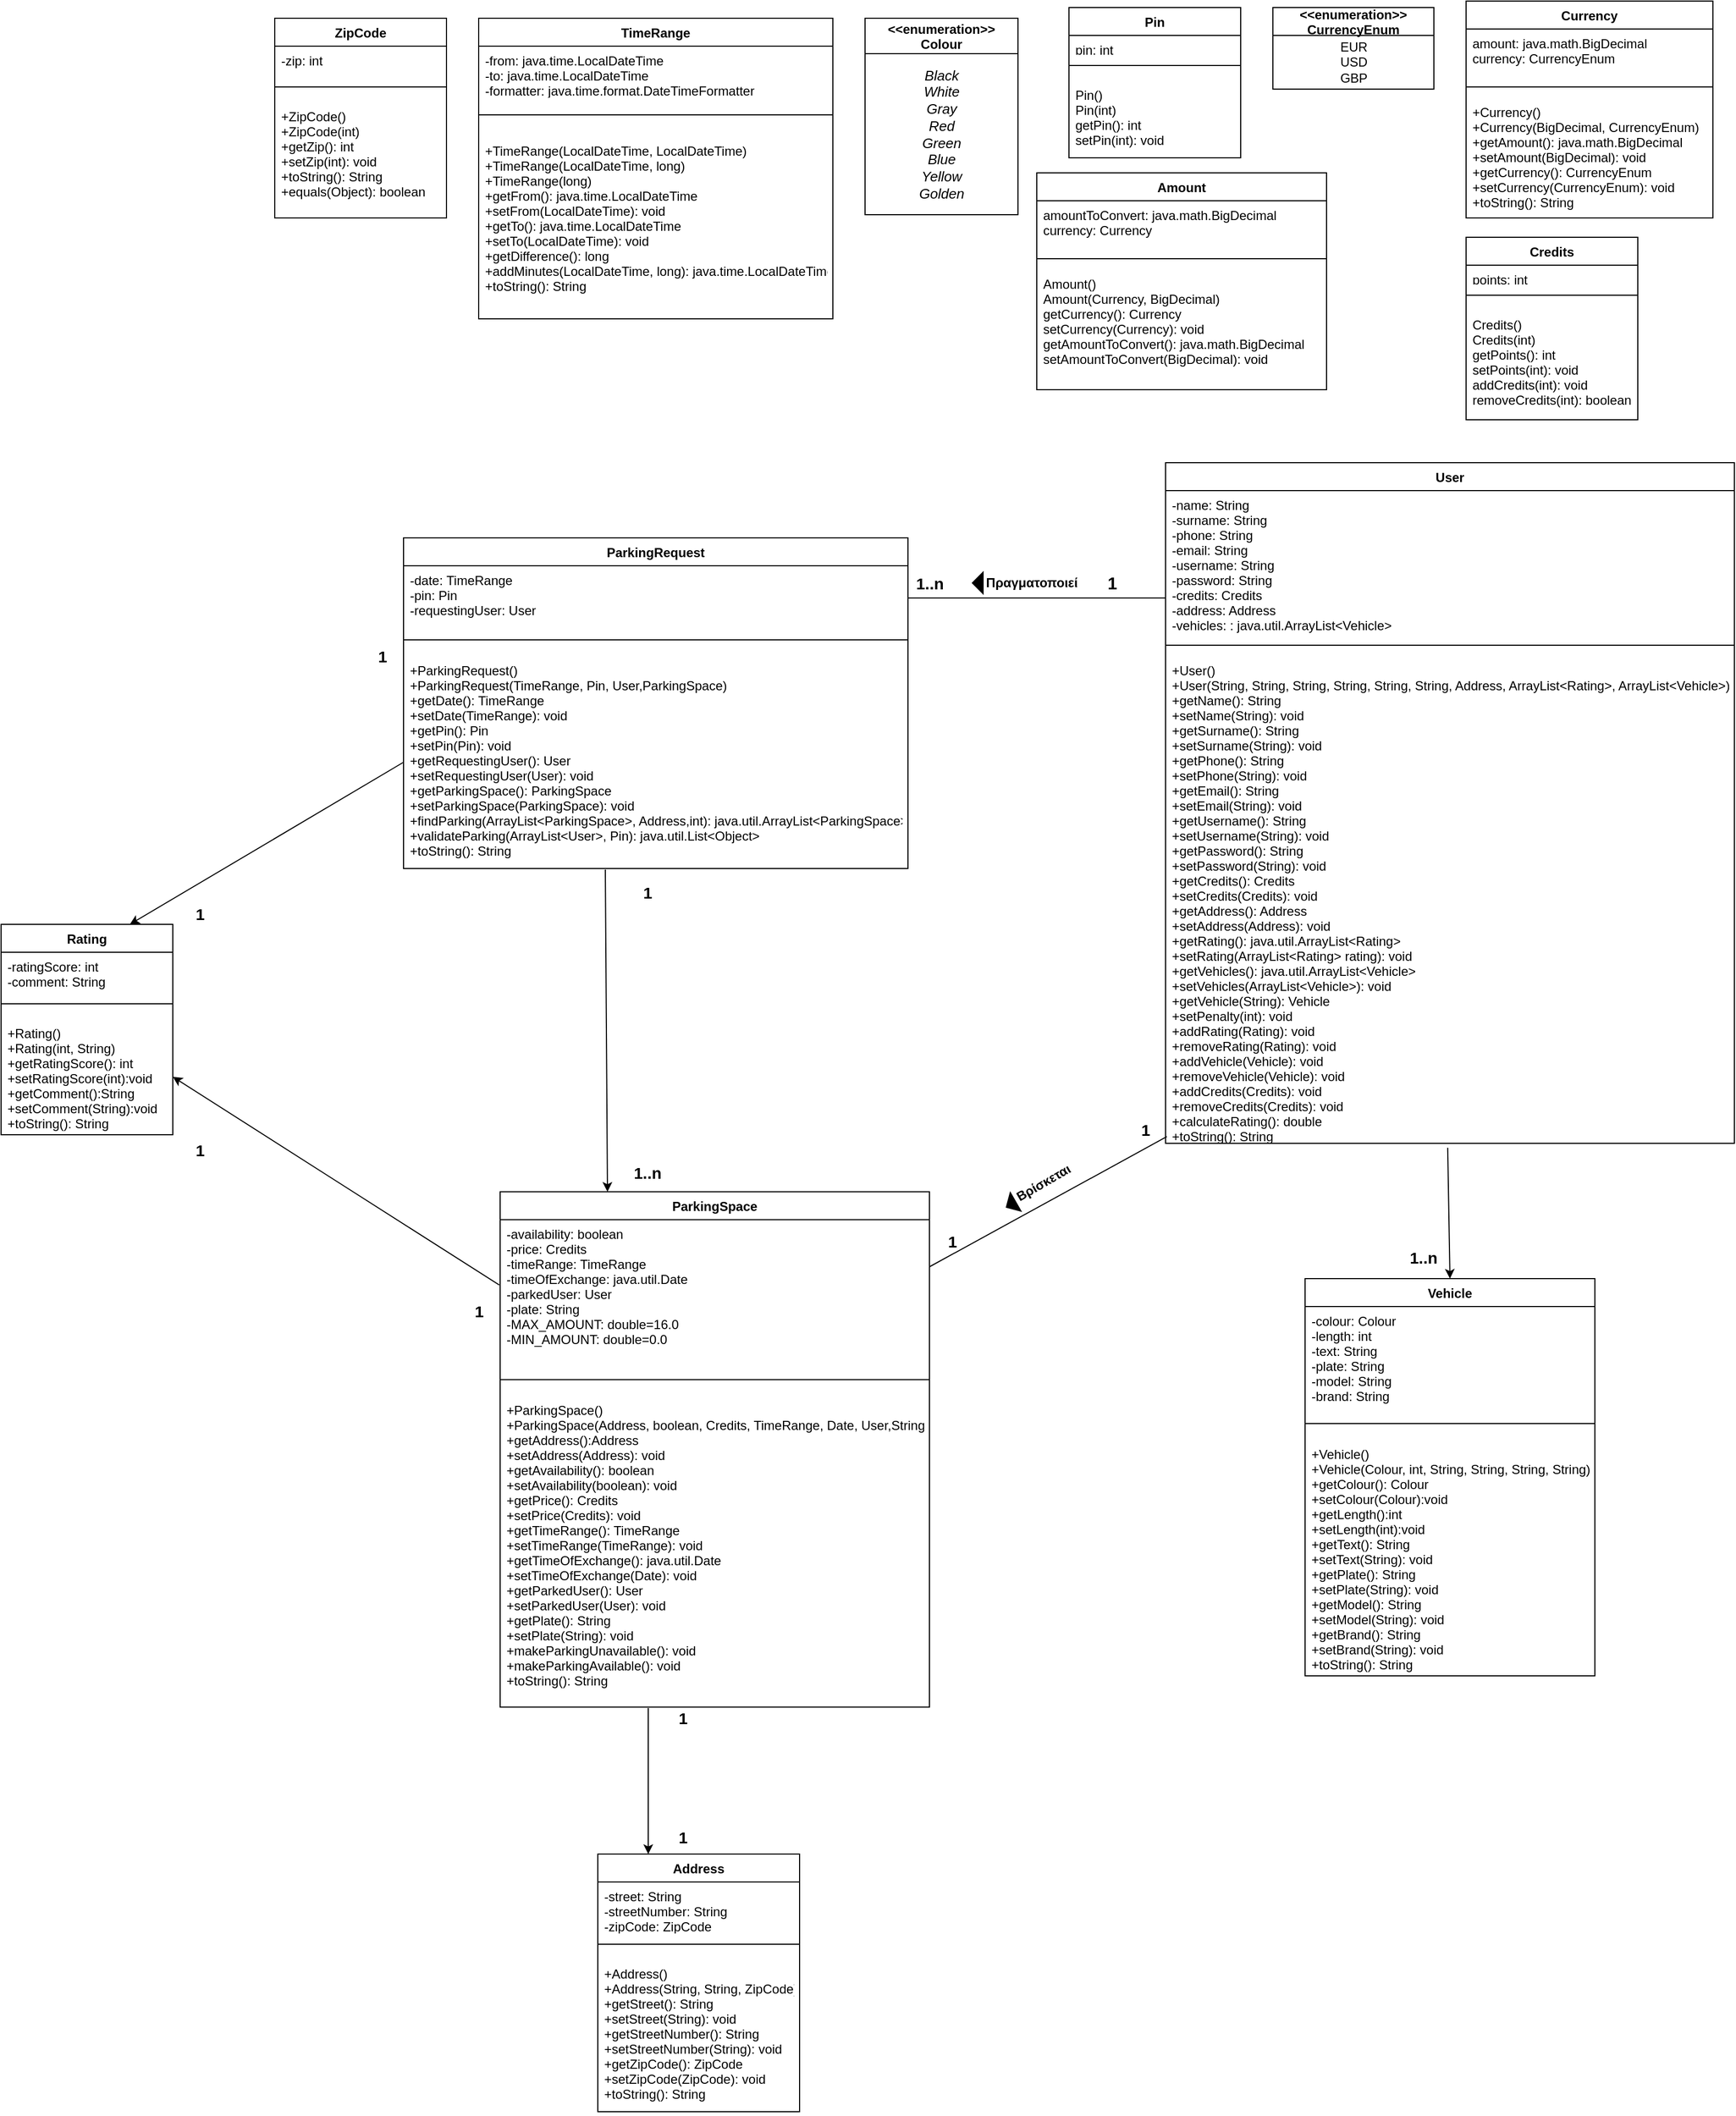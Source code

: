 <mxfile version="13.0.9" type="device"><diagram id="p3vNR0Fv5aj7oPeQbguR" name="Page-1"><mxGraphModel dx="2476" dy="1999" grid="1" gridSize="10" guides="1" tooltips="1" connect="1" arrows="1" fold="1" page="1" pageScale="1" pageWidth="850" pageHeight="1100" math="0" shadow="0"><root><mxCell id="0"/><mxCell id="1" parent="0"/><mxCell id="v4aZU96CFd5ZNHS0oLwa-34" value="&lt;b&gt;&lt;font style=&quot;font-size: 15px&quot;&gt;1..n&lt;/font&gt;&lt;/b&gt;" style="text;html=1;align=center;verticalAlign=middle;resizable=0;points=[];autosize=1;" parent="1" vertex="1"><mxGeometry x="740" y="1150" width="40" height="20" as="geometry"/></mxCell><mxCell id="LqJQof9iBtTErvLX_hmt-10" value="&lt;b&gt;&lt;font style=&quot;font-size: 15px&quot;&gt;1&lt;/font&gt;&lt;/b&gt;" style="text;html=1;align=center;verticalAlign=middle;resizable=0;points=[];autosize=1;" parent="1" vertex="1"><mxGeometry x="311" y="1135" width="20" height="20" as="geometry"/></mxCell><mxCell id="LqJQof9iBtTErvLX_hmt-11" value="&lt;b&gt;&lt;font style=&quot;font-size: 15px&quot;&gt;1&lt;/font&gt;&lt;/b&gt;" style="text;html=1;align=center;verticalAlign=middle;resizable=0;points=[];autosize=1;" parent="1" vertex="1"><mxGeometry x="491" y="1031" width="20" height="20" as="geometry"/></mxCell><mxCell id="LqJQof9iBtTErvLX_hmt-15" value="" style="line;strokeWidth=1;fillColor=none;align=left;verticalAlign=middle;spacingTop=-1;spacingLeft=3;spacingRight=3;rotatable=0;labelPosition=right;points=[];portConstraint=eastwest;" parent="1" vertex="1"><mxGeometry x="280" y="542" width="240" height="8" as="geometry"/></mxCell><mxCell id="LqJQof9iBtTErvLX_hmt-18" value="&lt;b&gt;&lt;font style=&quot;font-size: 15px&quot;&gt;1..n&lt;/font&gt;&lt;/b&gt;" style="text;html=1;align=center;verticalAlign=middle;resizable=0;points=[];autosize=1;" parent="1" vertex="1"><mxGeometry x="280" y="522" width="40" height="20" as="geometry"/></mxCell><mxCell id="LqJQof9iBtTErvLX_hmt-19" value="&lt;b&gt;&lt;font style=&quot;font-size: 16px&quot;&gt;1&lt;/font&gt;&lt;/b&gt;" style="text;html=1;align=center;verticalAlign=middle;resizable=0;points=[];autosize=1;" parent="1" vertex="1"><mxGeometry x="460" y="522" width="20" height="20" as="geometry"/></mxCell><mxCell id="LqJQof9iBtTErvLX_hmt-20" value="&lt;b&gt;&lt;font style=&quot;font-size: 15px&quot;&gt;1..n&lt;/font&gt;&lt;/b&gt;" style="text;html=1;align=center;verticalAlign=middle;resizable=0;points=[];autosize=1;" parent="1" vertex="1"><mxGeometry x="17.02" y="1070.56" width="40" height="20" as="geometry"/></mxCell><mxCell id="LqJQof9iBtTErvLX_hmt-21" value="&lt;b&gt;&lt;font style=&quot;font-size: 15px&quot;&gt;1&lt;/font&gt;&lt;/b&gt;" style="text;html=1;align=center;verticalAlign=middle;resizable=0;points=[];autosize=1;" parent="1" vertex="1"><mxGeometry x="27.02" y="810" width="20" height="20" as="geometry"/></mxCell><mxCell id="LqJQof9iBtTErvLX_hmt-30" value="&lt;b&gt;&lt;font style=&quot;font-size: 15px&quot;&gt;1&lt;/font&gt;&lt;/b&gt;" style="text;html=1;align=center;verticalAlign=middle;resizable=0;points=[];autosize=1;" parent="1" vertex="1"><mxGeometry x="-220" y="590" width="20" height="20" as="geometry"/></mxCell><mxCell id="LqJQof9iBtTErvLX_hmt-31" value="&lt;b&gt;&lt;font style=&quot;font-size: 15px&quot;&gt;1&lt;/font&gt;&lt;/b&gt;" style="text;html=1;align=center;verticalAlign=middle;resizable=0;points=[];autosize=1;" parent="1" vertex="1"><mxGeometry x="-390" y="830" width="20" height="20" as="geometry"/></mxCell><mxCell id="LqJQof9iBtTErvLX_hmt-32" value="&lt;b&gt;&lt;font style=&quot;font-size: 15px&quot;&gt;1&lt;/font&gt;&lt;/b&gt;" style="text;html=1;align=center;verticalAlign=middle;resizable=0;points=[];autosize=1;" parent="1" vertex="1"><mxGeometry x="-130" y="1200" width="20" height="20" as="geometry"/></mxCell><mxCell id="LqJQof9iBtTErvLX_hmt-33" value="&lt;b&gt;&lt;font style=&quot;font-size: 15px&quot;&gt;1&lt;/font&gt;&lt;/b&gt;" style="text;html=1;align=center;verticalAlign=middle;resizable=0;points=[];autosize=1;" parent="1" vertex="1"><mxGeometry x="-390" y="1050" width="20" height="20" as="geometry"/></mxCell><mxCell id="Aq8ZXx-2QTbzWO9Frv2s-4" value="" style="triangle;whiteSpace=wrap;html=1;fillColor=#000000;rotation=-180;" parent="1" vertex="1"><mxGeometry x="340" y="522" width="10" height="20" as="geometry"/></mxCell><mxCell id="Aq8ZXx-2QTbzWO9Frv2s-64" value="" style="triangle;whiteSpace=wrap;html=1;fillColor=#000000;rotation=-210;" parent="1" vertex="1"><mxGeometry x="371" y="1101" width="10" height="20" as="geometry"/></mxCell><mxCell id="fqLon7t8Yph5JEadHTQB-1" value="&lt;span&gt;Βρίσκεται&lt;/span&gt;" style="text;html=1;align=center;verticalAlign=middle;resizable=0;points=[];autosize=1;fontStyle=1;rotation=-30;" parent="1" vertex="1"><mxGeometry x="371" y="1081" width="70" height="20" as="geometry"/></mxCell><mxCell id="fqLon7t8Yph5JEadHTQB-2" value="&lt;b&gt;Πραγματοποιεί&lt;/b&gt;" style="text;html=1;align=center;verticalAlign=middle;resizable=0;points=[];autosize=1;" parent="1" vertex="1"><mxGeometry x="345" y="522" width="100" height="20" as="geometry"/></mxCell><mxCell id="b9Xdf4xjI-s_StyLAPyC-5" value="" style="endArrow=none;html=1;entryX=0.001;entryY=0.784;entryDx=0;entryDy=0;entryPerimeter=0;" parent="1" edge="1"><mxGeometry width="50" height="50" relative="1" as="geometry"><mxPoint x="300" y="1169" as="sourcePoint"/><mxPoint x="521.22" y="1047.736" as="targetPoint"/></mxGeometry></mxCell><mxCell id="mvHhUkwIFX9d07_08Vv9-27" value="User" style="swimlane;fontStyle=1;align=center;verticalAlign=top;childLayout=stackLayout;horizontal=1;startSize=26;horizontalStack=0;resizeParent=1;resizeParentMax=0;resizeLast=0;collapsible=1;marginBottom=0;" parent="1" vertex="1"><mxGeometry x="520" y="420" width="530" height="634" as="geometry"/></mxCell><mxCell id="mvHhUkwIFX9d07_08Vv9-28" value="-name: String&#10;-surname: String&#10;-phone: String&#10;-email: String&#10;-username: String&#10;-password: String&#10;-credits: Credits&#10;-address: Address&#10;-vehicles: : java.util.ArrayList&lt;Vehicle&gt;&#10;" style="text;strokeColor=none;fillColor=none;align=left;verticalAlign=top;spacingLeft=4;spacingRight=4;overflow=hidden;rotatable=0;points=[[0,0.5],[1,0.5]];portConstraint=eastwest;" parent="mvHhUkwIFX9d07_08Vv9-27" vertex="1"><mxGeometry y="26" width="530" height="134" as="geometry"/></mxCell><mxCell id="mvHhUkwIFX9d07_08Vv9-29" value="" style="line;strokeWidth=1;fillColor=none;align=left;verticalAlign=middle;spacingTop=-1;spacingLeft=3;spacingRight=3;rotatable=0;labelPosition=right;points=[];portConstraint=eastwest;" parent="mvHhUkwIFX9d07_08Vv9-27" vertex="1"><mxGeometry y="160" width="530" height="20" as="geometry"/></mxCell><mxCell id="mvHhUkwIFX9d07_08Vv9-30" value="+User()&#10;+User(String, String, String, String, String, String, Address, ArrayList&lt;Rating&gt;, ArrayList&lt;Vehicle&gt;)&#10;+getName(): String&#10;+setName(String): void&#10;+getSurname(): String&#10;+setSurname(String): void&#10;+getPhone(): String&#10;+setPhone(String): void&#10;+getEmail(): String&#10;+setEmail(String): void&#10;+getUsername(): String&#10;+setUsername(String): void&#10;+getPassword(): String&#10;+setPassword(String): void&#10;+getCredits(): Credits&#10;+setCredits(Credits): void&#10;+getAddress(): Address&#10;+setAddress(Address): void&#10;+getRating(): java.util.ArrayList&lt;Rating&gt;&#10;+setRating(ArrayList&lt;Rating&gt; rating): void&#10;+getVehicles(): java.util.ArrayList&lt;Vehicle&gt;&#10;+setVehicles(ArrayList&lt;Vehicle&gt;): void&#10;+getVehicle(String): Vehicle&#10;+setPenalty(int): void&#10;+addRating(Rating): void&#10;+removeRating(Rating): void&#10;+addVehicle(Vehicle): void&#10;+removeVehicle(Vehicle): void&#10;+addCredits(Credits): void&#10;+removeCredits(Credits): void&#10;+calculateRating(): double&#10;+toString(): String" style="text;strokeColor=none;fillColor=none;align=left;verticalAlign=top;spacingLeft=4;spacingRight=4;overflow=hidden;rotatable=0;points=[[0,0.5],[1,0.5]];portConstraint=eastwest;" parent="mvHhUkwIFX9d07_08Vv9-27" vertex="1"><mxGeometry y="180" width="530" height="454" as="geometry"/></mxCell><mxCell id="mvHhUkwIFX9d07_08Vv9-5" value="Vehicle" style="swimlane;fontStyle=1;align=center;verticalAlign=top;childLayout=stackLayout;horizontal=1;startSize=26;horizontalStack=0;resizeParent=1;resizeParentMax=0;resizeLast=0;collapsible=1;marginBottom=0;" parent="1" vertex="1"><mxGeometry x="650" y="1180" width="270" height="370" as="geometry"/></mxCell><mxCell id="mvHhUkwIFX9d07_08Vv9-6" value="-colour: Colour&#10;-length: int&#10;-text: String&#10;-plate: String&#10;-model: String&#10;-brand: String" style="text;strokeColor=none;fillColor=none;align=left;verticalAlign=top;spacingLeft=4;spacingRight=4;overflow=hidden;rotatable=0;points=[[0,0.5],[1,0.5]];portConstraint=eastwest;" parent="mvHhUkwIFX9d07_08Vv9-5" vertex="1"><mxGeometry y="26" width="270" height="94" as="geometry"/></mxCell><mxCell id="mvHhUkwIFX9d07_08Vv9-7" value="" style="line;strokeWidth=1;fillColor=none;align=left;verticalAlign=middle;spacingTop=-1;spacingLeft=3;spacingRight=3;rotatable=0;labelPosition=right;points=[];portConstraint=eastwest;" parent="mvHhUkwIFX9d07_08Vv9-5" vertex="1"><mxGeometry y="120" width="270" height="30" as="geometry"/></mxCell><mxCell id="mvHhUkwIFX9d07_08Vv9-8" value="+Vehicle()&#10;+Vehicle(Colour, int, String, String, String, String)&#10;+getColour(): Colour&#10;+setColour(Colour):void&#10;+getLength():int&#10;+setLength(int):void&#10;+getText(): String&#10;+setText(String): void&#10;+getPlate(): String&#10;+setPlate(String): void&#10;+getModel(): String&#10;+setModel(String): void&#10;+getBrand(): String&#10;+setBrand(String): void&#10;+toString(): String&#10;" style="text;strokeColor=none;fillColor=none;align=left;verticalAlign=top;spacingLeft=4;spacingRight=4;overflow=hidden;rotatable=0;points=[[0,0.5],[1,0.5]];portConstraint=eastwest;" parent="mvHhUkwIFX9d07_08Vv9-5" vertex="1"><mxGeometry y="150" width="270" height="220" as="geometry"/></mxCell><mxCell id="mvHhUkwIFX9d07_08Vv9-22" value="ParkingRequest" style="swimlane;fontStyle=1;align=center;verticalAlign=top;childLayout=stackLayout;horizontal=1;startSize=26;horizontalStack=0;resizeParent=1;resizeParentMax=0;resizeLast=0;collapsible=1;marginBottom=0;" parent="1" vertex="1"><mxGeometry x="-190" y="490" width="470" height="308" as="geometry"/></mxCell><mxCell id="mvHhUkwIFX9d07_08Vv9-23" value="-date: TimeRange&#10;-pin: Pin&#10;-requestingUser: User&#10;" style="text;strokeColor=none;fillColor=none;align=left;verticalAlign=top;spacingLeft=4;spacingRight=4;overflow=hidden;rotatable=0;points=[[0,0.5],[1,0.5]];portConstraint=eastwest;" parent="mvHhUkwIFX9d07_08Vv9-22" vertex="1"><mxGeometry y="26" width="470" height="54" as="geometry"/></mxCell><mxCell id="mvHhUkwIFX9d07_08Vv9-24" value="" style="line;strokeWidth=1;fillColor=none;align=left;verticalAlign=middle;spacingTop=-1;spacingLeft=3;spacingRight=3;rotatable=0;labelPosition=right;points=[];portConstraint=eastwest;" parent="mvHhUkwIFX9d07_08Vv9-22" vertex="1"><mxGeometry y="80" width="470" height="30" as="geometry"/></mxCell><mxCell id="mvHhUkwIFX9d07_08Vv9-25" value="+ParkingRequest()&#10;+ParkingRequest(TimeRange, Pin, User,ParkingSpace)&#10;+getDate(): TimeRange&#10;+setDate(TimeRange): void&#10;+getPin(): Pin&#10;+setPin(Pin): void&#10;+getRequestingUser(): User&#10;+setRequestingUser(User): void &#10;+getParkingSpace(): ParkingSpace&#10;+setParkingSpace(ParkingSpace): void&#10;+findParking(ArrayList&lt;ParkingSpace&gt;, Address,int): java.util.ArrayList&lt;ParkingSpace&gt;&#10;+validateParking(ArrayList&lt;User&gt;, Pin): java.util.List&lt;Object&gt;&#10;+toString(): String" style="text;strokeColor=none;fillColor=none;align=left;verticalAlign=top;spacingLeft=4;spacingRight=4;overflow=hidden;rotatable=0;points=[[0,0.5],[1,0.5]];portConstraint=eastwest;" parent="mvHhUkwIFX9d07_08Vv9-22" vertex="1"><mxGeometry y="110" width="470" height="198" as="geometry"/></mxCell><mxCell id="mvHhUkwIFX9d07_08Vv9-13" value="ParkingSpace" style="swimlane;fontStyle=1;align=center;verticalAlign=top;childLayout=stackLayout;horizontal=1;startSize=26;horizontalStack=0;resizeParent=1;resizeParentMax=0;resizeLast=0;collapsible=1;marginBottom=0;" parent="1" vertex="1"><mxGeometry x="-100" y="1099.12" width="400" height="480" as="geometry"/></mxCell><mxCell id="mvHhUkwIFX9d07_08Vv9-14" value="-availability: boolean&#10;-price: Credits&#10;-timeRange: TimeRange&#10;-timeOfExchange: java.util.Date&#10;-parkedUser: User&#10;-plate: String&#10;-MAX_AMOUNT: double=16.0&#10;-MIN_AMOUNT: double=0.0&#10;" style="text;strokeColor=none;fillColor=none;align=left;verticalAlign=top;spacingLeft=4;spacingRight=4;overflow=hidden;rotatable=0;points=[[0,0.5],[1,0.5]];portConstraint=eastwest;" parent="mvHhUkwIFX9d07_08Vv9-13" vertex="1"><mxGeometry y="26" width="400" height="134" as="geometry"/></mxCell><mxCell id="mvHhUkwIFX9d07_08Vv9-15" value="" style="line;strokeWidth=1;fillColor=none;align=left;verticalAlign=middle;spacingTop=-1;spacingLeft=3;spacingRight=3;rotatable=0;labelPosition=right;points=[];portConstraint=eastwest;" parent="mvHhUkwIFX9d07_08Vv9-13" vertex="1"><mxGeometry y="160" width="400" height="30" as="geometry"/></mxCell><mxCell id="mvHhUkwIFX9d07_08Vv9-16" value="+ParkingSpace()&#10;+ParkingSpace(Address, boolean, Credits, TimeRange, Date, User,String)&#10;+getAddress():Address&#10;+setAddress(Address): void&#10;+getAvailability(): boolean&#10;+setAvailability(boolean): void&#10;+getPrice(): Credits&#10;+setPrice(Credits): void&#10;+getTimeRange(): TimeRange&#10;+setTimeRange(TimeRange): void&#10;+getTimeOfExchange(): java.util.Date&#10;+setTimeOfExchange(Date): void&#10;+getParkedUser(): User&#10;+setParkedUser(User): void&#10;+getPlate(): String&#10;+setPlate(String): void&#10;+makeParkingUnavailable(): void&#10;+makeParkingAvailable(): void&#10;+toString(): String&#10;" style="text;strokeColor=none;fillColor=none;align=left;verticalAlign=top;spacingLeft=4;spacingRight=4;overflow=hidden;rotatable=0;points=[[0,0.5],[1,0.5]];portConstraint=eastwest;" parent="mvHhUkwIFX9d07_08Vv9-13" vertex="1"><mxGeometry y="190" width="400" height="290" as="geometry"/></mxCell><mxCell id="mvHhUkwIFX9d07_08Vv9-1" value="Rating" style="swimlane;fontStyle=1;align=center;verticalAlign=top;childLayout=stackLayout;horizontal=1;startSize=26;horizontalStack=0;resizeParent=1;resizeParentMax=0;resizeLast=0;collapsible=1;marginBottom=0;" parent="1" vertex="1"><mxGeometry x="-565" y="850" width="160" height="196" as="geometry"/></mxCell><mxCell id="mvHhUkwIFX9d07_08Vv9-2" value="-ratingScore: int&#10;-comment: String" style="text;strokeColor=none;fillColor=none;align=left;verticalAlign=top;spacingLeft=4;spacingRight=4;overflow=hidden;rotatable=0;points=[[0,0.5],[1,0.5]];portConstraint=eastwest;" parent="mvHhUkwIFX9d07_08Vv9-1" vertex="1"><mxGeometry y="26" width="160" height="34" as="geometry"/></mxCell><mxCell id="mvHhUkwIFX9d07_08Vv9-3" value="" style="line;strokeWidth=1;fillColor=none;align=left;verticalAlign=middle;spacingTop=-1;spacingLeft=3;spacingRight=3;rotatable=0;labelPosition=right;points=[];portConstraint=eastwest;" parent="mvHhUkwIFX9d07_08Vv9-1" vertex="1"><mxGeometry y="60" width="160" height="28" as="geometry"/></mxCell><mxCell id="mvHhUkwIFX9d07_08Vv9-4" value="+Rating()&#10;+Rating(int, String)&#10;+getRatingScore(): int&#10;+setRatingScore(int):void&#10;+getComment():String&#10;+setComment(String):void&#10;+toString(): String" style="text;strokeColor=none;fillColor=none;align=left;verticalAlign=top;spacingLeft=4;spacingRight=4;overflow=hidden;rotatable=0;points=[[0,0.5],[1,0.5]];portConstraint=eastwest;" parent="mvHhUkwIFX9d07_08Vv9-1" vertex="1"><mxGeometry y="88" width="160" height="108" as="geometry"/></mxCell><mxCell id="GnwVWwSwwC5JHZbm8ETu-1" value="ZipCode" style="swimlane;fontStyle=1;align=center;verticalAlign=top;childLayout=stackLayout;horizontal=1;startSize=26;horizontalStack=0;resizeParent=1;resizeParentMax=0;resizeLast=0;collapsible=1;marginBottom=0;" parent="1" vertex="1"><mxGeometry x="-310" y="6" width="160" height="186" as="geometry"/></mxCell><mxCell id="GnwVWwSwwC5JHZbm8ETu-2" value="-zip: int" style="text;strokeColor=none;fillColor=none;align=left;verticalAlign=top;spacingLeft=4;spacingRight=4;overflow=hidden;rotatable=0;points=[[0,0.5],[1,0.5]];portConstraint=eastwest;" parent="GnwVWwSwwC5JHZbm8ETu-1" vertex="1"><mxGeometry y="26" width="160" height="24" as="geometry"/></mxCell><mxCell id="GnwVWwSwwC5JHZbm8ETu-3" value="" style="line;strokeWidth=1;fillColor=none;align=left;verticalAlign=middle;spacingTop=-1;spacingLeft=3;spacingRight=3;rotatable=0;labelPosition=right;points=[];portConstraint=eastwest;" parent="GnwVWwSwwC5JHZbm8ETu-1" vertex="1"><mxGeometry y="50" width="160" height="28" as="geometry"/></mxCell><mxCell id="GnwVWwSwwC5JHZbm8ETu-4" value="+ZipCode()&#10;+ZipCode(int)&#10;+getZip(): int&#10;+setZip(int): void&#10;+toString(): String&#10;+equals(Object): boolean" style="text;strokeColor=none;fillColor=none;align=left;verticalAlign=top;spacingLeft=4;spacingRight=4;overflow=hidden;rotatable=0;points=[[0,0.5],[1,0.5]];portConstraint=eastwest;" parent="GnwVWwSwwC5JHZbm8ETu-1" vertex="1"><mxGeometry y="78" width="160" height="108" as="geometry"/></mxCell><mxCell id="GnwVWwSwwC5JHZbm8ETu-5" value="TimeRange" style="swimlane;fontStyle=1;align=center;verticalAlign=top;childLayout=stackLayout;horizontal=1;startSize=26;horizontalStack=0;resizeParent=1;resizeParentMax=0;resizeLast=0;collapsible=1;marginBottom=0;" parent="1" vertex="1"><mxGeometry x="-120" y="6" width="330" height="280" as="geometry"/></mxCell><mxCell id="GnwVWwSwwC5JHZbm8ETu-6" value="-from: java.time.LocalDateTime&#10;-to: java.time.LocalDateTime&#10;-formatter: java.time.format.DateTimeFormatter" style="text;strokeColor=none;fillColor=none;align=left;verticalAlign=top;spacingLeft=4;spacingRight=4;overflow=hidden;rotatable=0;points=[[0,0.5],[1,0.5]];portConstraint=eastwest;" parent="GnwVWwSwwC5JHZbm8ETu-5" vertex="1"><mxGeometry y="26" width="330" height="44" as="geometry"/></mxCell><mxCell id="GnwVWwSwwC5JHZbm8ETu-7" value="" style="line;strokeWidth=1;fillColor=none;align=left;verticalAlign=middle;spacingTop=-1;spacingLeft=3;spacingRight=3;rotatable=0;labelPosition=right;points=[];portConstraint=eastwest;" parent="GnwVWwSwwC5JHZbm8ETu-5" vertex="1"><mxGeometry y="70" width="330" height="40" as="geometry"/></mxCell><mxCell id="GnwVWwSwwC5JHZbm8ETu-8" value="+TimeRange(LocalDateTime, LocalDateTime)&#10;+TimeRange(LocalDateTime, long)&#10;+TimeRange(long)&#10;+getFrom(): java.time.LocalDateTime&#10;+setFrom(LocalDateTime): void&#10;+getTo(): java.time.LocalDateTime&#10;+setTo(LocalDateTime): void&#10;+getDifference(): long&#10;+addMinutes(LocalDateTime, long): java.time.LocalDateTime&#10;+toString(): String" style="text;strokeColor=none;fillColor=none;align=left;verticalAlign=top;spacingLeft=4;spacingRight=4;overflow=hidden;rotatable=0;points=[[0,0.5],[1,0.5]];portConstraint=eastwest;" parent="GnwVWwSwwC5JHZbm8ETu-5" vertex="1"><mxGeometry y="110" width="330" height="170" as="geometry"/></mxCell><mxCell id="v4aZU96CFd5ZNHS0oLwa-55" value="&lt;&lt;enumeration&gt;&gt;&#10;Colour" style="swimlane;fontStyle=1;childLayout=stackLayout;horizontal=1;startSize=33;fillColor=none;horizontalStack=0;resizeParent=1;resizeParentMax=0;resizeLast=0;collapsible=1;marginBottom=0;" parent="1" vertex="1"><mxGeometry x="240" y="6" width="142.5" height="183" as="geometry"/></mxCell><mxCell id="v4aZU96CFd5ZNHS0oLwa-56" value="&lt;pre style=&quot;font-size: 9.8pt&quot;&gt;&lt;pre style=&quot;font-size: 9.8pt&quot;&gt;&lt;span style=&quot;background-color: rgb(255 , 255 , 255)&quot;&gt;&lt;font face=&quot;Helvetica&quot;&gt;&lt;span style=&quot;font-style: italic&quot;&gt;Black&lt;/span&gt;&lt;br&gt;&lt;span style=&quot;font-style: italic&quot;&gt;White&lt;/span&gt;&lt;br&gt;&lt;span style=&quot;font-style: italic&quot;&gt;Gray&lt;/span&gt;&lt;br&gt;&lt;span style=&quot;font-style: italic&quot;&gt;Red&lt;/span&gt;&lt;br&gt;&lt;span style=&quot;font-style: italic&quot;&gt;Green&lt;/span&gt;&lt;br&gt;&lt;span style=&quot;font-style: italic&quot;&gt;Blue&lt;/span&gt;&lt;br&gt;&lt;span style=&quot;font-style: italic&quot;&gt;Yellow&lt;/span&gt;&lt;br&gt;&lt;span style=&quot;font-style: italic&quot;&gt;Golden&lt;/span&gt;&lt;/font&gt;&lt;/span&gt;&lt;/pre&gt;&lt;/pre&gt;" style="text;html=1;align=center;verticalAlign=middle;resizable=0;points=[];autosize=1;" parent="v4aZU96CFd5ZNHS0oLwa-55" vertex="1"><mxGeometry y="33" width="142.5" height="150" as="geometry"/></mxCell><mxCell id="GnwVWwSwwC5JHZbm8ETu-10" value="Pin" style="swimlane;fontStyle=1;align=center;verticalAlign=top;childLayout=stackLayout;horizontal=1;startSize=26;horizontalStack=0;resizeParent=1;resizeParentMax=0;resizeLast=0;collapsible=1;marginBottom=0;" parent="1" vertex="1"><mxGeometry x="430" y="-4" width="160" height="140" as="geometry"/></mxCell><mxCell id="GnwVWwSwwC5JHZbm8ETu-11" value="pin: int" style="text;strokeColor=none;fillColor=none;align=left;verticalAlign=top;spacingLeft=4;spacingRight=4;overflow=hidden;rotatable=0;points=[[0,0.5],[1,0.5]];portConstraint=eastwest;" parent="GnwVWwSwwC5JHZbm8ETu-10" vertex="1"><mxGeometry y="26" width="160" height="14" as="geometry"/></mxCell><mxCell id="GnwVWwSwwC5JHZbm8ETu-12" value="" style="line;strokeWidth=1;fillColor=none;align=left;verticalAlign=middle;spacingTop=-1;spacingLeft=3;spacingRight=3;rotatable=0;labelPosition=right;points=[];portConstraint=eastwest;" parent="GnwVWwSwwC5JHZbm8ETu-10" vertex="1"><mxGeometry y="40" width="160" height="28" as="geometry"/></mxCell><mxCell id="GnwVWwSwwC5JHZbm8ETu-13" value="Pin()&#10;Pin(int)&#10;getPin(): int&#10;setPin(int): void" style="text;strokeColor=none;fillColor=none;align=left;verticalAlign=top;spacingLeft=4;spacingRight=4;overflow=hidden;rotatable=0;points=[[0,0.5],[1,0.5]];portConstraint=eastwest;" parent="GnwVWwSwwC5JHZbm8ETu-10" vertex="1"><mxGeometry y="68" width="160" height="72" as="geometry"/></mxCell><mxCell id="v4aZU96CFd5ZNHS0oLwa-19" value="&lt;&lt;enumeration&gt;&gt;&#10;CurrencyEnum" style="swimlane;fontStyle=1;childLayout=stackLayout;horizontal=1;startSize=26;fillColor=none;horizontalStack=0;resizeParent=1;resizeParentMax=0;resizeLast=0;collapsible=1;marginBottom=0;" parent="1" vertex="1"><mxGeometry x="620" y="-4" width="150" height="76" as="geometry"/></mxCell><mxCell id="v4aZU96CFd5ZNHS0oLwa-24" value="EUR&lt;br&gt;USD&lt;br&gt;GBP&lt;br&gt;" style="text;html=1;align=center;verticalAlign=middle;resizable=0;points=[];autosize=1;" parent="v4aZU96CFd5ZNHS0oLwa-19" vertex="1"><mxGeometry y="26" width="150" height="50" as="geometry"/></mxCell><mxCell id="GnwVWwSwwC5JHZbm8ETu-14" value="Currency" style="swimlane;fontStyle=1;align=center;verticalAlign=top;childLayout=stackLayout;horizontal=1;startSize=26;horizontalStack=0;resizeParent=1;resizeParentMax=0;resizeLast=0;collapsible=1;marginBottom=0;" parent="1" vertex="1"><mxGeometry x="800" y="-10" width="230" height="202" as="geometry"/></mxCell><mxCell id="GnwVWwSwwC5JHZbm8ETu-15" value="amount: java.math.BigDecimal&#10;currency: CurrencyEnum" style="text;strokeColor=none;fillColor=none;align=left;verticalAlign=top;spacingLeft=4;spacingRight=4;overflow=hidden;rotatable=0;points=[[0,0.5],[1,0.5]];portConstraint=eastwest;" parent="GnwVWwSwwC5JHZbm8ETu-14" vertex="1"><mxGeometry y="26" width="230" height="44" as="geometry"/></mxCell><mxCell id="GnwVWwSwwC5JHZbm8ETu-16" value="" style="line;strokeWidth=1;fillColor=none;align=left;verticalAlign=middle;spacingTop=-1;spacingLeft=3;spacingRight=3;rotatable=0;labelPosition=right;points=[];portConstraint=eastwest;" parent="GnwVWwSwwC5JHZbm8ETu-14" vertex="1"><mxGeometry y="70" width="230" height="20" as="geometry"/></mxCell><mxCell id="GnwVWwSwwC5JHZbm8ETu-17" value="+Currency()&#10;+Currency(BigDecimal, CurrencyEnum)&#10;+getAmount(): java.math.BigDecimal&#10;+setAmount(BigDecimal): void&#10;+getCurrency(): CurrencyEnum &#10;+setCurrency(CurrencyEnum): void&#10;+toString(): String" style="text;strokeColor=none;fillColor=none;align=left;verticalAlign=top;spacingLeft=4;spacingRight=4;overflow=hidden;rotatable=0;points=[[0,0.5],[1,0.5]];portConstraint=eastwest;" parent="GnwVWwSwwC5JHZbm8ETu-14" vertex="1"><mxGeometry y="90" width="230" height="112" as="geometry"/></mxCell><mxCell id="mvHhUkwIFX9d07_08Vv9-18" value="Address" style="swimlane;fontStyle=1;align=center;verticalAlign=top;childLayout=stackLayout;horizontal=1;startSize=26;horizontalStack=0;resizeParent=1;resizeParentMax=0;resizeLast=0;collapsible=1;marginBottom=0;" parent="1" vertex="1"><mxGeometry x="-9" y="1716" width="188" height="240" as="geometry"/></mxCell><mxCell id="mvHhUkwIFX9d07_08Vv9-19" value="-street: String&#10;-streetNumber: String&#10;-zipCode: ZipCode" style="text;strokeColor=none;fillColor=none;align=left;verticalAlign=top;spacingLeft=4;spacingRight=4;overflow=hidden;rotatable=0;points=[[0,0.5],[1,0.5]];portConstraint=eastwest;" parent="mvHhUkwIFX9d07_08Vv9-18" vertex="1"><mxGeometry y="26" width="188" height="44" as="geometry"/></mxCell><mxCell id="mvHhUkwIFX9d07_08Vv9-20" value="" style="line;strokeWidth=1;fillColor=none;align=left;verticalAlign=middle;spacingTop=-1;spacingLeft=3;spacingRight=3;rotatable=0;labelPosition=right;points=[];portConstraint=eastwest;" parent="mvHhUkwIFX9d07_08Vv9-18" vertex="1"><mxGeometry y="70" width="188" height="28" as="geometry"/></mxCell><mxCell id="mvHhUkwIFX9d07_08Vv9-21" value="+Address()&#10;+Address(String, String, ZipCode)&#10;+getStreet(): String&#10;+setStreet(String): void&#10;+getStreetNumber(): String&#10;+setStreetNumber(String): void&#10;+getZipCode(): ZipCode&#10;+setZipCode(ZipCode): void&#10;+toString(): String" style="text;strokeColor=none;fillColor=none;align=left;verticalAlign=top;spacingLeft=4;spacingRight=4;overflow=hidden;rotatable=0;points=[[0,0.5],[1,0.5]];portConstraint=eastwest;" parent="mvHhUkwIFX9d07_08Vv9-18" vertex="1"><mxGeometry y="98" width="188" height="142" as="geometry"/></mxCell><mxCell id="rQC6_cVVhz2gsoKKgGDR-8" value="&lt;b&gt;&lt;font style=&quot;font-size: 15px&quot;&gt;1&lt;/font&gt;&lt;/b&gt;" style="text;html=1;align=center;verticalAlign=middle;resizable=0;points=[];autosize=1;" parent="1" vertex="1"><mxGeometry x="60" y="1690" width="20" height="20" as="geometry"/></mxCell><mxCell id="rQC6_cVVhz2gsoKKgGDR-9" value="&lt;b&gt;&lt;font style=&quot;font-size: 15px&quot;&gt;1&lt;/font&gt;&lt;/b&gt;" style="text;html=1;align=center;verticalAlign=middle;resizable=0;points=[];autosize=1;" parent="1" vertex="1"><mxGeometry x="60" y="1579.12" width="20" height="20" as="geometry"/></mxCell><mxCell id="rQC6_cVVhz2gsoKKgGDR-10" value="" style="endArrow=classic;html=1;entryX=0.25;entryY=0;entryDx=0;entryDy=0;" parent="1" target="mvHhUkwIFX9d07_08Vv9-18" edge="1"><mxGeometry width="50" height="50" relative="1" as="geometry"><mxPoint x="38" y="1580" as="sourcePoint"/><mxPoint x="-40" y="1640" as="targetPoint"/></mxGeometry></mxCell><mxCell id="GnwVWwSwwC5JHZbm8ETu-22" value="Amount" style="swimlane;fontStyle=1;align=center;verticalAlign=top;childLayout=stackLayout;horizontal=1;startSize=26;horizontalStack=0;resizeParent=1;resizeParentMax=0;resizeLast=0;collapsible=1;marginBottom=0;" parent="1" vertex="1"><mxGeometry x="400" y="150" width="270" height="202" as="geometry"/></mxCell><mxCell id="GnwVWwSwwC5JHZbm8ETu-23" value="amountToConvert: java.math.BigDecimal&#10;currency: Currency" style="text;strokeColor=none;fillColor=none;align=left;verticalAlign=top;spacingLeft=4;spacingRight=4;overflow=hidden;rotatable=0;points=[[0,0.5],[1,0.5]];portConstraint=eastwest;" parent="GnwVWwSwwC5JHZbm8ETu-22" vertex="1"><mxGeometry y="26" width="270" height="44" as="geometry"/></mxCell><mxCell id="GnwVWwSwwC5JHZbm8ETu-24" value="" style="line;strokeWidth=1;fillColor=none;align=left;verticalAlign=middle;spacingTop=-1;spacingLeft=3;spacingRight=3;rotatable=0;labelPosition=right;points=[];portConstraint=eastwest;" parent="GnwVWwSwwC5JHZbm8ETu-22" vertex="1"><mxGeometry y="70" width="270" height="20" as="geometry"/></mxCell><mxCell id="GnwVWwSwwC5JHZbm8ETu-25" value="Amount()&#10;Amount(Currency, BigDecimal)&#10;getCurrency(): Currency&#10;setCurrency(Currency): void&#10;getAmountToConvert(): java.math.BigDecimal&#10;setAmountToConvert(BigDecimal): void" style="text;strokeColor=none;fillColor=none;align=left;verticalAlign=top;spacingLeft=4;spacingRight=4;overflow=hidden;rotatable=0;points=[[0,0.5],[1,0.5]];portConstraint=eastwest;" parent="GnwVWwSwwC5JHZbm8ETu-22" vertex="1"><mxGeometry y="90" width="270" height="112" as="geometry"/></mxCell><mxCell id="GnwVWwSwwC5JHZbm8ETu-18" value="Credits" style="swimlane;fontStyle=1;align=center;verticalAlign=top;childLayout=stackLayout;horizontal=1;startSize=26;horizontalStack=0;resizeParent=1;resizeParentMax=0;resizeLast=0;collapsible=1;marginBottom=0;" parent="1" vertex="1"><mxGeometry x="800" y="210" width="160" height="170" as="geometry"/></mxCell><mxCell id="GnwVWwSwwC5JHZbm8ETu-19" value="points: int" style="text;strokeColor=none;fillColor=none;align=left;verticalAlign=top;spacingLeft=4;spacingRight=4;overflow=hidden;rotatable=0;points=[[0,0.5],[1,0.5]];portConstraint=eastwest;" parent="GnwVWwSwwC5JHZbm8ETu-18" vertex="1"><mxGeometry y="26" width="160" height="14" as="geometry"/></mxCell><mxCell id="GnwVWwSwwC5JHZbm8ETu-20" value="" style="line;strokeWidth=1;fillColor=none;align=left;verticalAlign=middle;spacingTop=-1;spacingLeft=3;spacingRight=3;rotatable=0;labelPosition=right;points=[];portConstraint=eastwest;" parent="GnwVWwSwwC5JHZbm8ETu-18" vertex="1"><mxGeometry y="40" width="160" height="28" as="geometry"/></mxCell><mxCell id="GnwVWwSwwC5JHZbm8ETu-21" value="Credits()&#10;Credits(int)&#10;getPoints(): int&#10;setPoints(int): void&#10;addCredits(int): void&#10;removeCredits(int): boolean" style="text;strokeColor=none;fillColor=none;align=left;verticalAlign=top;spacingLeft=4;spacingRight=4;overflow=hidden;rotatable=0;points=[[0,0.5],[1,0.5]];portConstraint=eastwest;" parent="GnwVWwSwwC5JHZbm8ETu-18" vertex="1"><mxGeometry y="68" width="160" height="102" as="geometry"/></mxCell><mxCell id="x9hmt35yzWg9thqly0hy-1" value="" style="endArrow=classic;html=1;exitX=-0.002;exitY=0.454;exitDx=0;exitDy=0;exitPerimeter=0;entryX=1;entryY=0.5;entryDx=0;entryDy=0;" edge="1" parent="1" source="mvHhUkwIFX9d07_08Vv9-14" target="mvHhUkwIFX9d07_08Vv9-4"><mxGeometry width="50" height="50" relative="1" as="geometry"><mxPoint x="-255" y="1155" as="sourcePoint"/><mxPoint x="-205" y="1105" as="targetPoint"/></mxGeometry></mxCell><mxCell id="x9hmt35yzWg9thqly0hy-2" value="" style="endArrow=classic;html=1;exitX=0;exitY=0.5;exitDx=0;exitDy=0;entryX=0.75;entryY=0;entryDx=0;entryDy=0;" edge="1" parent="1" source="mvHhUkwIFX9d07_08Vv9-25" target="mvHhUkwIFX9d07_08Vv9-1"><mxGeometry width="50" height="50" relative="1" as="geometry"><mxPoint x="-240" y="630" as="sourcePoint"/><mxPoint x="-320" y="690" as="targetPoint"/></mxGeometry></mxCell><mxCell id="x9hmt35yzWg9thqly0hy-3" value="" style="endArrow=classic;html=1;exitX=0.4;exitY=1.005;exitDx=0;exitDy=0;exitPerimeter=0;entryX=0.25;entryY=0;entryDx=0;entryDy=0;" edge="1" parent="1" source="mvHhUkwIFX9d07_08Vv9-25" target="mvHhUkwIFX9d07_08Vv9-13"><mxGeometry width="50" height="50" relative="1" as="geometry"><mxPoint x="20" y="1000" as="sourcePoint"/><mxPoint x="70" y="950" as="targetPoint"/></mxGeometry></mxCell><mxCell id="x9hmt35yzWg9thqly0hy-4" value="" style="endArrow=classic;html=1;exitX=0.496;exitY=1.009;exitDx=0;exitDy=0;exitPerimeter=0;entryX=0.5;entryY=0;entryDx=0;entryDy=0;" edge="1" parent="1" source="mvHhUkwIFX9d07_08Vv9-30" target="mvHhUkwIFX9d07_08Vv9-5"><mxGeometry width="50" height="50" relative="1" as="geometry"><mxPoint x="810" y="1170" as="sourcePoint"/><mxPoint x="860" y="1120" as="targetPoint"/></mxGeometry></mxCell></root></mxGraphModel></diagram></mxfile>